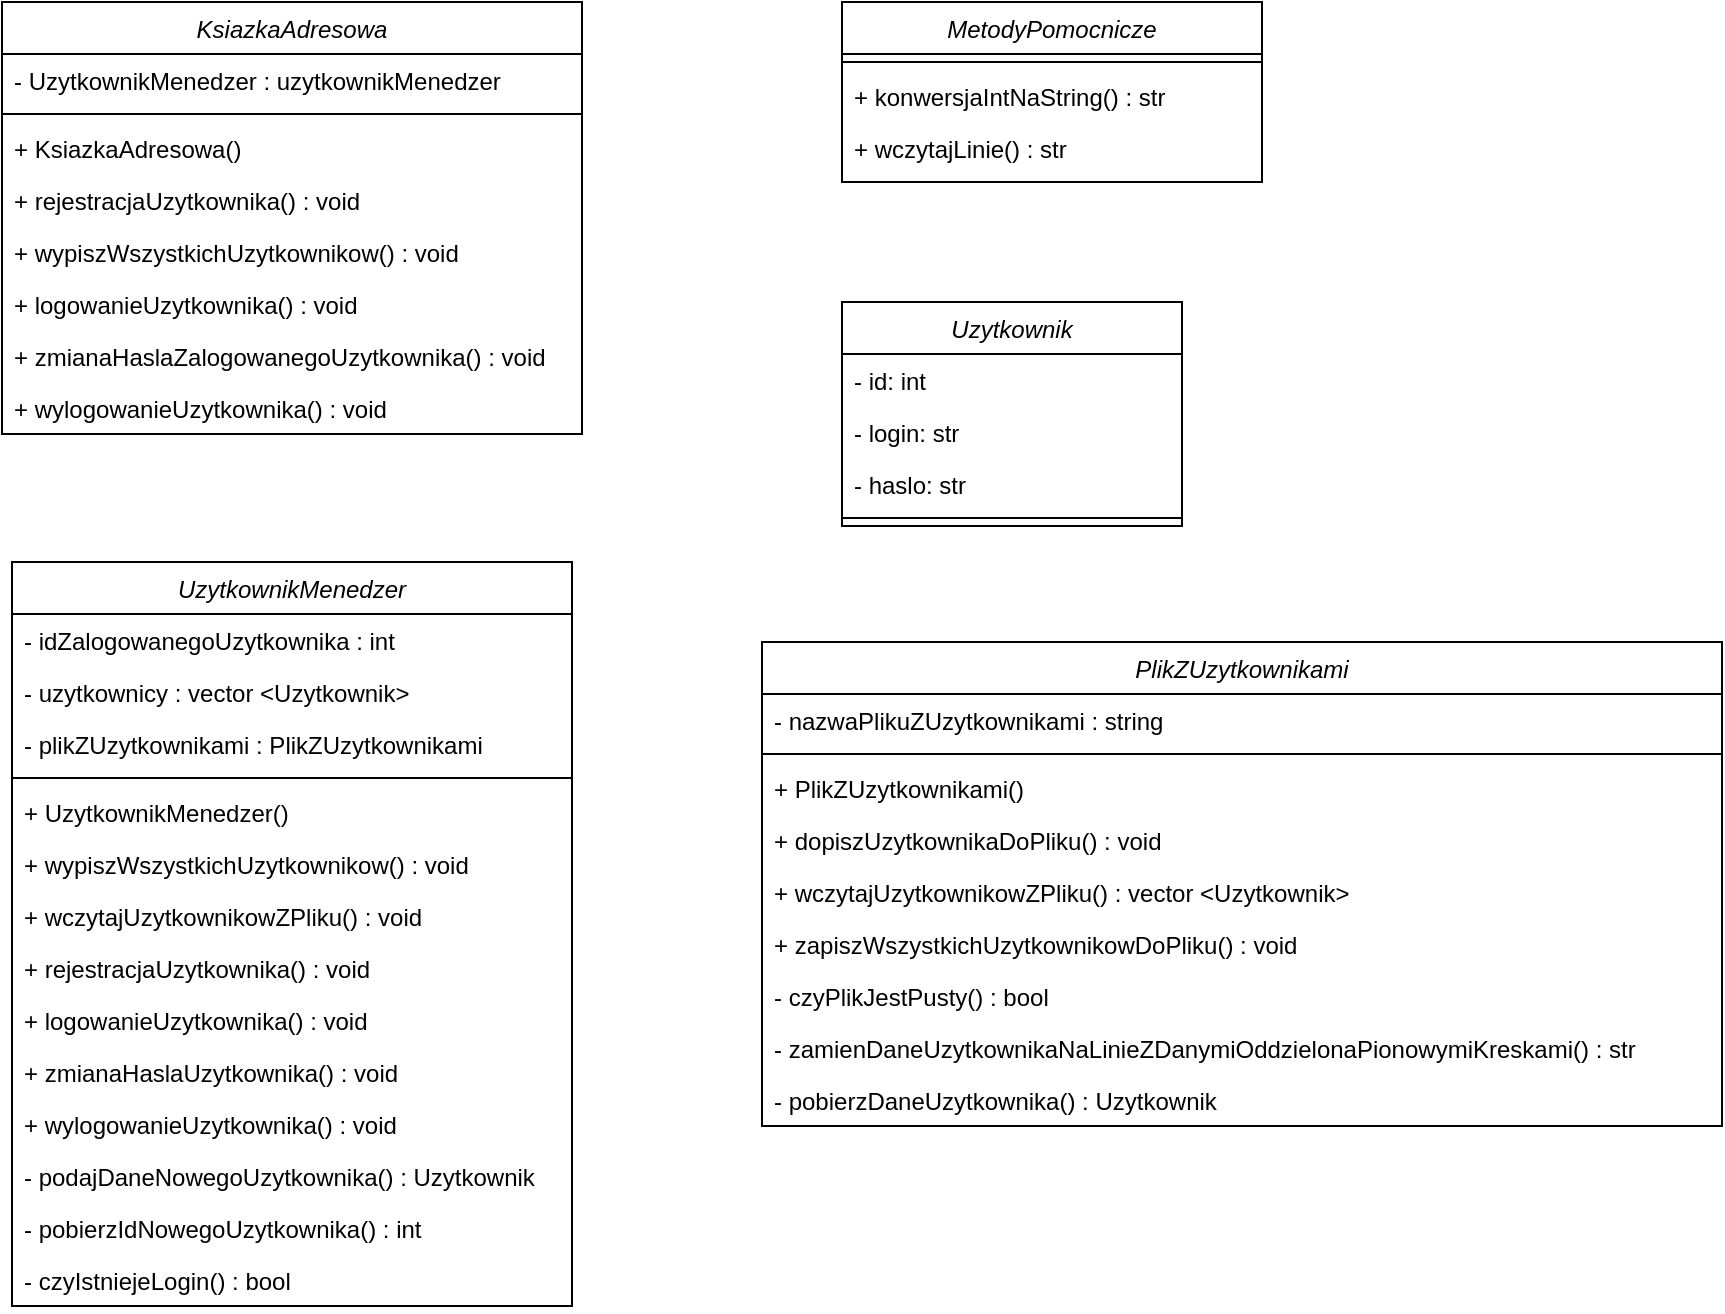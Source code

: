 <mxfile version="14.1.8" type="device"><diagram id="C5RBs43oDa-KdzZeNtuy" name="Page-1"><mxGraphModel dx="1221" dy="714" grid="1" gridSize="10" guides="1" tooltips="1" connect="1" arrows="1" fold="1" page="1" pageScale="1" pageWidth="827" pageHeight="1169" math="0" shadow="0"><root><mxCell id="WIyWlLk6GJQsqaUBKTNV-0"/><mxCell id="WIyWlLk6GJQsqaUBKTNV-1" parent="WIyWlLk6GJQsqaUBKTNV-0"/><mxCell id="zkfFHV4jXpPFQw0GAbJ--0" value="KsiazkaAdresowa" style="swimlane;fontStyle=2;align=center;verticalAlign=top;childLayout=stackLayout;horizontal=1;startSize=26;horizontalStack=0;resizeParent=1;resizeLast=0;collapsible=1;marginBottom=0;rounded=0;shadow=0;strokeWidth=1;" parent="WIyWlLk6GJQsqaUBKTNV-1" vertex="1"><mxGeometry x="300" y="40" width="290" height="216" as="geometry"><mxRectangle x="230" y="140" width="160" height="26" as="alternateBounds"/></mxGeometry></mxCell><mxCell id="Km6GN2E5LRRyEJvWhzkC-8" value="- UzytkownikMenedzer : uzytkownikMenedzer" style="text;align=left;verticalAlign=top;spacingLeft=4;spacingRight=4;overflow=hidden;rotatable=0;points=[[0,0.5],[1,0.5]];portConstraint=eastwest;rounded=0;shadow=0;html=0;" parent="zkfFHV4jXpPFQw0GAbJ--0" vertex="1"><mxGeometry y="26" width="290" height="26" as="geometry"/></mxCell><mxCell id="zkfFHV4jXpPFQw0GAbJ--4" value="" style="line;html=1;strokeWidth=1;align=left;verticalAlign=middle;spacingTop=-1;spacingLeft=3;spacingRight=3;rotatable=0;labelPosition=right;points=[];portConstraint=eastwest;" parent="zkfFHV4jXpPFQw0GAbJ--0" vertex="1"><mxGeometry y="52" width="290" height="8" as="geometry"/></mxCell><mxCell id="Km6GN2E5LRRyEJvWhzkC-58" value="+ KsiazkaAdresowa()" style="text;align=left;verticalAlign=top;spacingLeft=4;spacingRight=4;overflow=hidden;rotatable=0;points=[[0,0.5],[1,0.5]];portConstraint=eastwest;" parent="zkfFHV4jXpPFQw0GAbJ--0" vertex="1"><mxGeometry y="60" width="290" height="26" as="geometry"/></mxCell><mxCell id="Km6GN2E5LRRyEJvWhzkC-54" value="+ rejestracjaUzytkownika() : void" style="text;align=left;verticalAlign=top;spacingLeft=4;spacingRight=4;overflow=hidden;rotatable=0;points=[[0,0.5],[1,0.5]];portConstraint=eastwest;" parent="zkfFHV4jXpPFQw0GAbJ--0" vertex="1"><mxGeometry y="86" width="290" height="26" as="geometry"/></mxCell><mxCell id="pR0sIQkRc4VUJYBmtFSo-0" value="+ wypiszWszystkichUzytkownikow() : void" style="text;align=left;verticalAlign=top;spacingLeft=4;spacingRight=4;overflow=hidden;rotatable=0;points=[[0,0.5],[1,0.5]];portConstraint=eastwest;" parent="zkfFHV4jXpPFQw0GAbJ--0" vertex="1"><mxGeometry y="112" width="290" height="26" as="geometry"/></mxCell><mxCell id="Lunw7o1wAbz_3K__9c-h-16" value="+ logowanieUzytkownika() : void" style="text;align=left;verticalAlign=top;spacingLeft=4;spacingRight=4;overflow=hidden;rotatable=0;points=[[0,0.5],[1,0.5]];portConstraint=eastwest;" vertex="1" parent="zkfFHV4jXpPFQw0GAbJ--0"><mxGeometry y="138" width="290" height="26" as="geometry"/></mxCell><mxCell id="Lunw7o1wAbz_3K__9c-h-18" value="+ zmianaHaslaZalogowanegoUzytkownika() : void" style="text;align=left;verticalAlign=top;spacingLeft=4;spacingRight=4;overflow=hidden;rotatable=0;points=[[0,0.5],[1,0.5]];portConstraint=eastwest;" vertex="1" parent="zkfFHV4jXpPFQw0GAbJ--0"><mxGeometry y="164" width="290" height="26" as="geometry"/></mxCell><mxCell id="Km6GN2E5LRRyEJvWhzkC-11" value="+ wylogowanieUzytkownika() : void" style="text;align=left;verticalAlign=top;spacingLeft=4;spacingRight=4;overflow=hidden;rotatable=0;points=[[0,0.5],[1,0.5]];portConstraint=eastwest;" parent="zkfFHV4jXpPFQw0GAbJ--0" vertex="1"><mxGeometry y="190" width="290" height="26" as="geometry"/></mxCell><mxCell id="Km6GN2E5LRRyEJvWhzkC-0" value="Uzytkownik" style="swimlane;fontStyle=2;align=center;verticalAlign=top;childLayout=stackLayout;horizontal=1;startSize=26;horizontalStack=0;resizeParent=1;resizeLast=0;collapsible=1;marginBottom=0;rounded=0;shadow=0;strokeWidth=1;" parent="WIyWlLk6GJQsqaUBKTNV-1" vertex="1"><mxGeometry x="720" y="190" width="170" height="112" as="geometry"><mxRectangle x="230" y="140" width="160" height="26" as="alternateBounds"/></mxGeometry></mxCell><mxCell id="Km6GN2E5LRRyEJvWhzkC-1" value="- id: int" style="text;align=left;verticalAlign=top;spacingLeft=4;spacingRight=4;overflow=hidden;rotatable=0;points=[[0,0.5],[1,0.5]];portConstraint=eastwest;" parent="Km6GN2E5LRRyEJvWhzkC-0" vertex="1"><mxGeometry y="26" width="170" height="26" as="geometry"/></mxCell><mxCell id="Km6GN2E5LRRyEJvWhzkC-2" value="- login: str" style="text;align=left;verticalAlign=top;spacingLeft=4;spacingRight=4;overflow=hidden;rotatable=0;points=[[0,0.5],[1,0.5]];portConstraint=eastwest;rounded=0;shadow=0;html=0;" parent="Km6GN2E5LRRyEJvWhzkC-0" vertex="1"><mxGeometry y="52" width="170" height="26" as="geometry"/></mxCell><mxCell id="Km6GN2E5LRRyEJvWhzkC-3" value="- haslo: str" style="text;align=left;verticalAlign=top;spacingLeft=4;spacingRight=4;overflow=hidden;rotatable=0;points=[[0,0.5],[1,0.5]];portConstraint=eastwest;rounded=0;shadow=0;html=0;" parent="Km6GN2E5LRRyEJvWhzkC-0" vertex="1"><mxGeometry y="78" width="170" height="26" as="geometry"/></mxCell><mxCell id="Km6GN2E5LRRyEJvWhzkC-4" value="" style="line;html=1;strokeWidth=1;align=left;verticalAlign=middle;spacingTop=-1;spacingLeft=3;spacingRight=3;rotatable=0;labelPosition=right;points=[];portConstraint=eastwest;" parent="Km6GN2E5LRRyEJvWhzkC-0" vertex="1"><mxGeometry y="104" width="170" height="8" as="geometry"/></mxCell><mxCell id="Km6GN2E5LRRyEJvWhzkC-21" value="UzytkownikMenedzer" style="swimlane;fontStyle=2;align=center;verticalAlign=top;childLayout=stackLayout;horizontal=1;startSize=26;horizontalStack=0;resizeParent=1;resizeLast=0;collapsible=1;marginBottom=0;rounded=0;shadow=0;strokeWidth=1;" parent="WIyWlLk6GJQsqaUBKTNV-1" vertex="1"><mxGeometry x="305" y="320" width="280" height="372" as="geometry"><mxRectangle x="230" y="140" width="160" height="26" as="alternateBounds"/></mxGeometry></mxCell><mxCell id="zkfFHV4jXpPFQw0GAbJ--1" value="- idZalogowanegoUzytkownika : int" style="text;align=left;verticalAlign=top;spacingLeft=4;spacingRight=4;overflow=hidden;rotatable=0;points=[[0,0.5],[1,0.5]];portConstraint=eastwest;" parent="Km6GN2E5LRRyEJvWhzkC-21" vertex="1"><mxGeometry y="26" width="280" height="26" as="geometry"/></mxCell><mxCell id="1iRT-LBFTpvdfOVooM7u-1" value="- uzytkownicy : vector &lt;Uzytkownik&gt;" style="text;align=left;verticalAlign=top;spacingLeft=4;spacingRight=4;overflow=hidden;rotatable=0;points=[[0,0.5],[1,0.5]];portConstraint=eastwest;rounded=0;shadow=0;html=0;" parent="Km6GN2E5LRRyEJvWhzkC-21" vertex="1"><mxGeometry y="52" width="280" height="26" as="geometry"/></mxCell><mxCell id="zkfFHV4jXpPFQw0GAbJ--3" value="- plikZUzytkownikami : PlikZUzytkownikami" style="text;align=left;verticalAlign=top;spacingLeft=4;spacingRight=4;overflow=hidden;rotatable=0;points=[[0,0.5],[1,0.5]];portConstraint=eastwest;rounded=0;shadow=0;html=0;" parent="Km6GN2E5LRRyEJvWhzkC-21" vertex="1"><mxGeometry y="78" width="280" height="26" as="geometry"/></mxCell><mxCell id="Km6GN2E5LRRyEJvWhzkC-25" value="" style="line;html=1;strokeWidth=1;align=left;verticalAlign=middle;spacingTop=-1;spacingLeft=3;spacingRight=3;rotatable=0;labelPosition=right;points=[];portConstraint=eastwest;" parent="Km6GN2E5LRRyEJvWhzkC-21" vertex="1"><mxGeometry y="104" width="280" height="8" as="geometry"/></mxCell><mxCell id="1iRT-LBFTpvdfOVooM7u-2" value="+ UzytkownikMenedzer()" style="text;align=left;verticalAlign=top;spacingLeft=4;spacingRight=4;overflow=hidden;rotatable=0;points=[[0,0.5],[1,0.5]];portConstraint=eastwest;" parent="Km6GN2E5LRRyEJvWhzkC-21" vertex="1"><mxGeometry y="112" width="280" height="26" as="geometry"/></mxCell><mxCell id="Km6GN2E5LRRyEJvWhzkC-59" value="+ wypiszWszystkichUzytkownikow() : void" style="text;align=left;verticalAlign=top;spacingLeft=4;spacingRight=4;overflow=hidden;rotatable=0;points=[[0,0.5],[1,0.5]];portConstraint=eastwest;" parent="Km6GN2E5LRRyEJvWhzkC-21" vertex="1"><mxGeometry y="138" width="280" height="26" as="geometry"/></mxCell><mxCell id="Km6GN2E5LRRyEJvWhzkC-55" value="+ wczytajUzytkownikowZPliku() : void" style="text;align=left;verticalAlign=top;spacingLeft=4;spacingRight=4;overflow=hidden;rotatable=0;points=[[0,0.5],[1,0.5]];portConstraint=eastwest;" parent="Km6GN2E5LRRyEJvWhzkC-21" vertex="1"><mxGeometry y="164" width="280" height="26" as="geometry"/></mxCell><mxCell id="Lunw7o1wAbz_3K__9c-h-12" value="+ rejestracjaUzytkownika() : void" style="text;align=left;verticalAlign=top;spacingLeft=4;spacingRight=4;overflow=hidden;rotatable=0;points=[[0,0.5],[1,0.5]];portConstraint=eastwest;" vertex="1" parent="Km6GN2E5LRRyEJvWhzkC-21"><mxGeometry y="190" width="280" height="26" as="geometry"/></mxCell><mxCell id="Lunw7o1wAbz_3K__9c-h-13" value="+ logowanieUzytkownika() : void" style="text;align=left;verticalAlign=top;spacingLeft=4;spacingRight=4;overflow=hidden;rotatable=0;points=[[0,0.5],[1,0.5]];portConstraint=eastwest;" vertex="1" parent="Km6GN2E5LRRyEJvWhzkC-21"><mxGeometry y="216" width="280" height="26" as="geometry"/></mxCell><mxCell id="Lunw7o1wAbz_3K__9c-h-14" value="+ zmianaHaslaUzytkownika() : void" style="text;align=left;verticalAlign=top;spacingLeft=4;spacingRight=4;overflow=hidden;rotatable=0;points=[[0,0.5],[1,0.5]];portConstraint=eastwest;" vertex="1" parent="Km6GN2E5LRRyEJvWhzkC-21"><mxGeometry y="242" width="280" height="26" as="geometry"/></mxCell><mxCell id="zkfFHV4jXpPFQw0GAbJ--5" value="+ wylogowanieUzytkownika() : void" style="text;align=left;verticalAlign=top;spacingLeft=4;spacingRight=4;overflow=hidden;rotatable=0;points=[[0,0.5],[1,0.5]];portConstraint=eastwest;" parent="Km6GN2E5LRRyEJvWhzkC-21" vertex="1"><mxGeometry y="268" width="280" height="26" as="geometry"/></mxCell><mxCell id="Km6GN2E5LRRyEJvWhzkC-12" value="- podajDaneNowegoUzytkownika() : Uzytkownik" style="text;align=left;verticalAlign=top;spacingLeft=4;spacingRight=4;overflow=hidden;rotatable=0;points=[[0,0.5],[1,0.5]];portConstraint=eastwest;" parent="Km6GN2E5LRRyEJvWhzkC-21" vertex="1"><mxGeometry y="294" width="280" height="26" as="geometry"/></mxCell><mxCell id="Km6GN2E5LRRyEJvWhzkC-13" value="- pobierzIdNowegoUzytkownika() : int" style="text;align=left;verticalAlign=top;spacingLeft=4;spacingRight=4;overflow=hidden;rotatable=0;points=[[0,0.5],[1,0.5]];portConstraint=eastwest;" parent="Km6GN2E5LRRyEJvWhzkC-21" vertex="1"><mxGeometry y="320" width="280" height="26" as="geometry"/></mxCell><mxCell id="Km6GN2E5LRRyEJvWhzkC-15" value="- czyIstniejeLogin() : bool" style="text;align=left;verticalAlign=top;spacingLeft=4;spacingRight=4;overflow=hidden;rotatable=0;points=[[0,0.5],[1,0.5]];portConstraint=eastwest;" parent="Km6GN2E5LRRyEJvWhzkC-21" vertex="1"><mxGeometry y="346" width="280" height="26" as="geometry"/></mxCell><mxCell id="Km6GN2E5LRRyEJvWhzkC-27" value="PlikZUzytkownikami" style="swimlane;fontStyle=2;align=center;verticalAlign=top;childLayout=stackLayout;horizontal=1;startSize=26;horizontalStack=0;resizeParent=1;resizeLast=0;collapsible=1;marginBottom=0;rounded=0;shadow=0;strokeWidth=1;" parent="WIyWlLk6GJQsqaUBKTNV-1" vertex="1"><mxGeometry x="680" y="360" width="480" height="242" as="geometry"><mxRectangle x="230" y="140" width="160" height="26" as="alternateBounds"/></mxGeometry></mxCell><mxCell id="Km6GN2E5LRRyEJvWhzkC-56" value="- nazwaPlikuZUzytkownikami : string" style="text;align=left;verticalAlign=top;spacingLeft=4;spacingRight=4;overflow=hidden;rotatable=0;points=[[0,0.5],[1,0.5]];portConstraint=eastwest;rounded=0;shadow=0;html=0;" parent="Km6GN2E5LRRyEJvWhzkC-27" vertex="1"><mxGeometry y="26" width="480" height="26" as="geometry"/></mxCell><mxCell id="Km6GN2E5LRRyEJvWhzkC-31" value="" style="line;html=1;strokeWidth=1;align=left;verticalAlign=middle;spacingTop=-1;spacingLeft=3;spacingRight=3;rotatable=0;labelPosition=right;points=[];portConstraint=eastwest;" parent="Km6GN2E5LRRyEJvWhzkC-27" vertex="1"><mxGeometry y="52" width="480" height="8" as="geometry"/></mxCell><mxCell id="Km6GN2E5LRRyEJvWhzkC-57" value="+ PlikZUzytkownikami()" style="text;align=left;verticalAlign=top;spacingLeft=4;spacingRight=4;overflow=hidden;rotatable=0;points=[[0,0.5],[1,0.5]];portConstraint=eastwest;" parent="Km6GN2E5LRRyEJvWhzkC-27" vertex="1"><mxGeometry y="60" width="480" height="26" as="geometry"/></mxCell><mxCell id="Km6GN2E5LRRyEJvWhzkC-36" value="+ dopiszUzytkownikaDoPliku() : void" style="text;align=left;verticalAlign=top;spacingLeft=4;spacingRight=4;overflow=hidden;rotatable=0;points=[[0,0.5],[1,0.5]];portConstraint=eastwest;" parent="Km6GN2E5LRRyEJvWhzkC-27" vertex="1"><mxGeometry y="86" width="480" height="26" as="geometry"/></mxCell><mxCell id="Lunw7o1wAbz_3K__9c-h-17" value="+ wczytajUzytkownikowZPliku() : vector &lt;Uzytkownik&gt;" style="text;align=left;verticalAlign=top;spacingLeft=4;spacingRight=4;overflow=hidden;rotatable=0;points=[[0,0.5],[1,0.5]];portConstraint=eastwest;" vertex="1" parent="Km6GN2E5LRRyEJvWhzkC-27"><mxGeometry y="112" width="480" height="26" as="geometry"/></mxCell><mxCell id="Km6GN2E5LRRyEJvWhzkC-60" value="+ zapiszWszystkichUzytkownikowDoPliku() : void" style="text;align=left;verticalAlign=top;spacingLeft=4;spacingRight=4;overflow=hidden;rotatable=0;points=[[0,0.5],[1,0.5]];portConstraint=eastwest;" parent="Km6GN2E5LRRyEJvWhzkC-27" vertex="1"><mxGeometry y="138" width="480" height="26" as="geometry"/></mxCell><mxCell id="Km6GN2E5LRRyEJvWhzkC-41" value="- czyPlikJestPusty() : bool" style="text;align=left;verticalAlign=top;spacingLeft=4;spacingRight=4;overflow=hidden;rotatable=0;points=[[0,0.5],[1,0.5]];portConstraint=eastwest;" parent="Km6GN2E5LRRyEJvWhzkC-27" vertex="1"><mxGeometry y="164" width="480" height="26" as="geometry"/></mxCell><mxCell id="1iRT-LBFTpvdfOVooM7u-0" value="- zamienDaneUzytkownikaNaLinieZDanymiOddzielonaPionowymiKreskami() : str" style="text;align=left;verticalAlign=top;spacingLeft=4;spacingRight=4;overflow=hidden;rotatable=0;points=[[0,0.5],[1,0.5]];portConstraint=eastwest;" parent="Km6GN2E5LRRyEJvWhzkC-27" vertex="1"><mxGeometry y="190" width="480" height="26" as="geometry"/></mxCell><mxCell id="Km6GN2E5LRRyEJvWhzkC-19" value="- pobierzDaneUzytkownika() : Uzytkownik" style="text;align=left;verticalAlign=top;spacingLeft=4;spacingRight=4;overflow=hidden;rotatable=0;points=[[0,0.5],[1,0.5]];portConstraint=eastwest;" parent="Km6GN2E5LRRyEJvWhzkC-27" vertex="1"><mxGeometry y="216" width="480" height="26" as="geometry"/></mxCell><mxCell id="Km6GN2E5LRRyEJvWhzkC-42" value="MetodyPomocnicze" style="swimlane;fontStyle=2;align=center;verticalAlign=top;childLayout=stackLayout;horizontal=1;startSize=26;horizontalStack=0;resizeParent=1;resizeLast=0;collapsible=1;marginBottom=0;rounded=0;shadow=0;strokeWidth=1;" parent="WIyWlLk6GJQsqaUBKTNV-1" vertex="1"><mxGeometry x="720" y="40" width="210" height="90" as="geometry"><mxRectangle x="230" y="140" width="160" height="26" as="alternateBounds"/></mxGeometry></mxCell><mxCell id="Km6GN2E5LRRyEJvWhzkC-45" value="" style="line;html=1;strokeWidth=1;align=left;verticalAlign=middle;spacingTop=-1;spacingLeft=3;spacingRight=3;rotatable=0;labelPosition=right;points=[];portConstraint=eastwest;" parent="Km6GN2E5LRRyEJvWhzkC-42" vertex="1"><mxGeometry y="26" width="210" height="8" as="geometry"/></mxCell><mxCell id="Lunw7o1wAbz_3K__9c-h-15" value="+ konwersjaIntNaString() : str" style="text;align=left;verticalAlign=top;spacingLeft=4;spacingRight=4;overflow=hidden;rotatable=0;points=[[0,0.5],[1,0.5]];portConstraint=eastwest;" vertex="1" parent="Km6GN2E5LRRyEJvWhzkC-42"><mxGeometry y="34" width="210" height="26" as="geometry"/></mxCell><mxCell id="Km6GN2E5LRRyEJvWhzkC-48" value="+ wczytajLinie() : str" style="text;align=left;verticalAlign=top;spacingLeft=4;spacingRight=4;overflow=hidden;rotatable=0;points=[[0,0.5],[1,0.5]];portConstraint=eastwest;" parent="Km6GN2E5LRRyEJvWhzkC-42" vertex="1"><mxGeometry y="60" width="210" height="26" as="geometry"/></mxCell></root></mxGraphModel></diagram></mxfile>